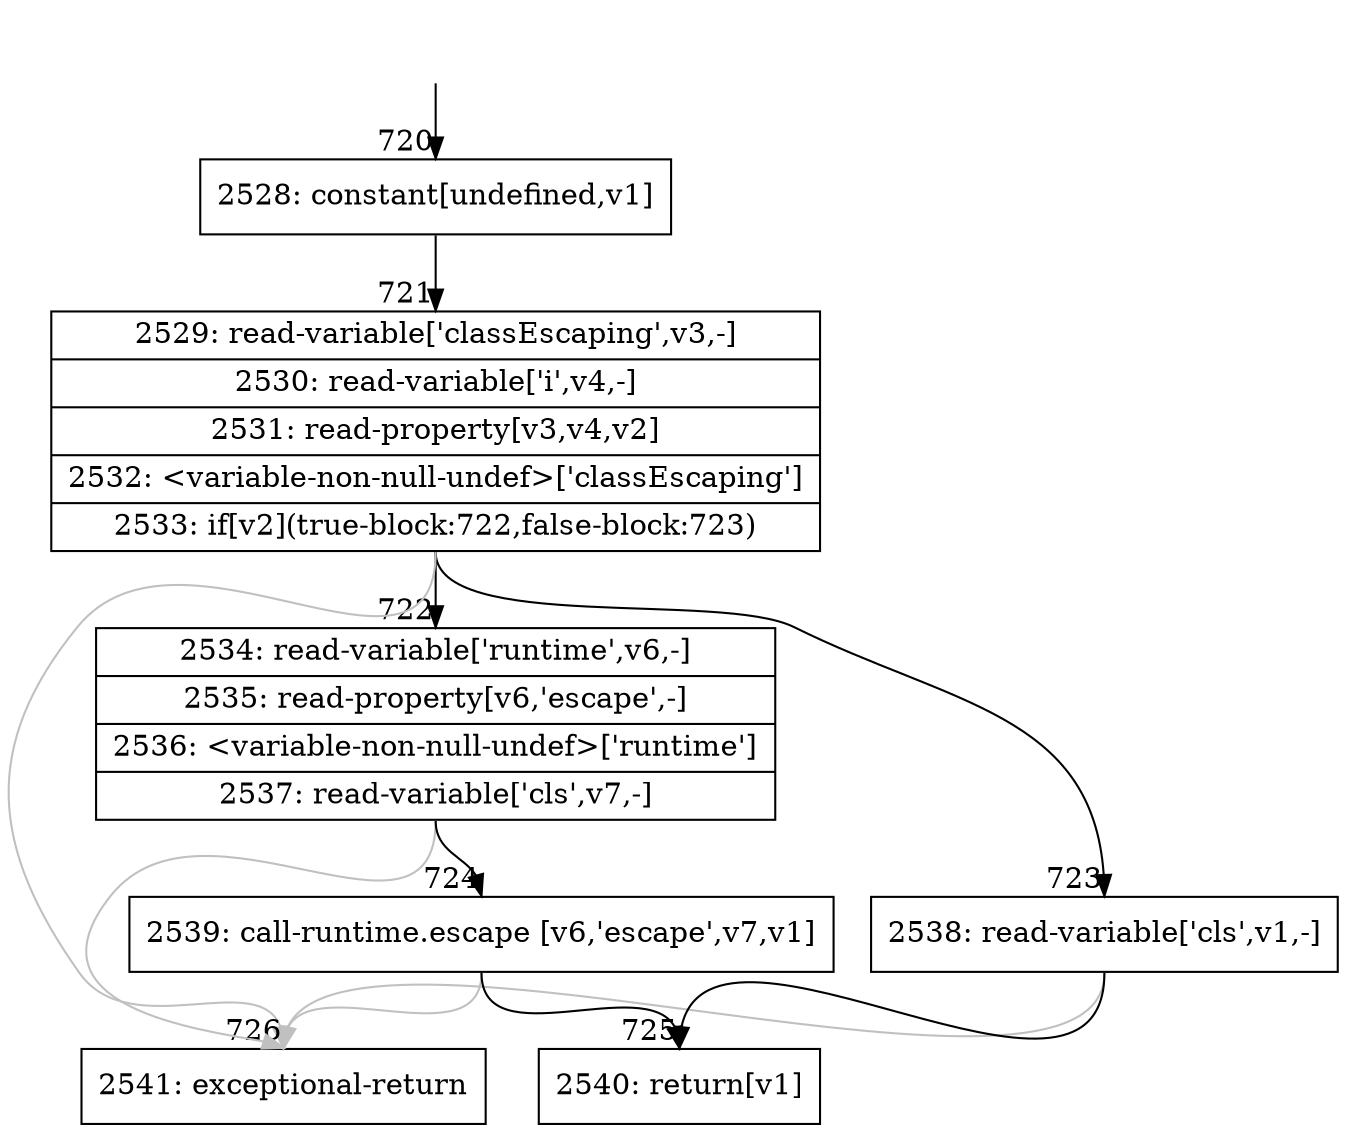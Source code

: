 digraph {
rankdir="TD"
BB_entry38[shape=none,label=""];
BB_entry38 -> BB720 [tailport=s, headport=n, headlabel="    720"]
BB720 [shape=record label="{2528: constant[undefined,v1]}" ] 
BB720 -> BB721 [tailport=s, headport=n, headlabel="      721"]
BB721 [shape=record label="{2529: read-variable['classEscaping',v3,-]|2530: read-variable['i',v4,-]|2531: read-property[v3,v4,v2]|2532: \<variable-non-null-undef\>['classEscaping']|2533: if[v2](true-block:722,false-block:723)}" ] 
BB721 -> BB722 [tailport=s, headport=n, headlabel="      722"]
BB721 -> BB723 [tailport=s, headport=n, headlabel="      723"]
BB721 -> BB726 [tailport=s, headport=n, color=gray, headlabel="      726"]
BB722 [shape=record label="{2534: read-variable['runtime',v6,-]|2535: read-property[v6,'escape',-]|2536: \<variable-non-null-undef\>['runtime']|2537: read-variable['cls',v7,-]}" ] 
BB722 -> BB724 [tailport=s, headport=n, headlabel="      724"]
BB722 -> BB726 [tailport=s, headport=n, color=gray]
BB723 [shape=record label="{2538: read-variable['cls',v1,-]}" ] 
BB723 -> BB725 [tailport=s, headport=n, headlabel="      725"]
BB723 -> BB726 [tailport=s, headport=n, color=gray]
BB724 [shape=record label="{2539: call-runtime.escape [v6,'escape',v7,v1]}" ] 
BB724 -> BB725 [tailport=s, headport=n]
BB724 -> BB726 [tailport=s, headport=n, color=gray]
BB725 [shape=record label="{2540: return[v1]}" ] 
BB726 [shape=record label="{2541: exceptional-return}" ] 
//#$~ 708
}
